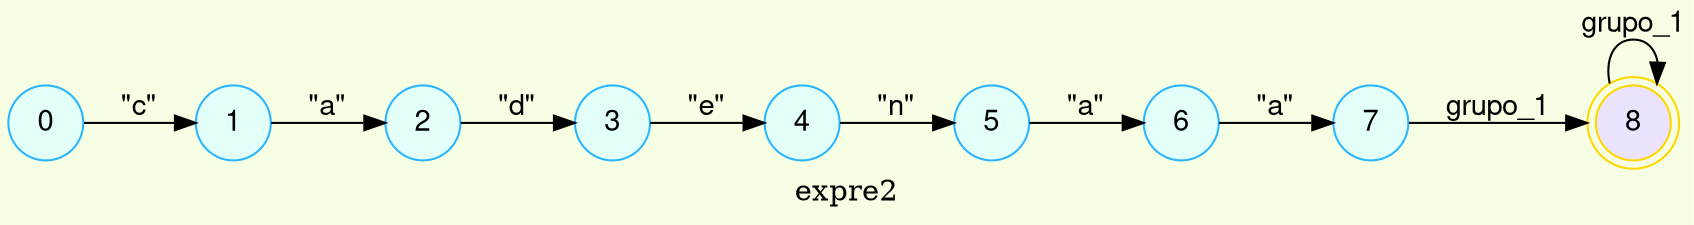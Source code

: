digraph finite_state_machine {
	bgcolor = "#F6FFE3"
	node [fontname="Helvetica,Arial,sans-serif" ]
	edge [fontname="Helvetica,Arial,sans-serif"]
	rankdir=LR;
	node [shape = doublecircle, color = gold fillcolor="#EBE3FF" style =filled];8;
	node [shape = circle, color = "#2CB5FF" fillcolor="#E3FFFA" style =filled];

0->1[label = "\"c\""];
1->2[label = "\"a\""];
2->3[label = "\"d\""];
3->4[label = "\"e\""];
4->5[label = "\"n\""];
5->6[label = "\"a\""];
6->7[label = "\"a\""];
7->8[label = "grupo_1"];
8->8[label = "grupo_1"];
label= expre2}